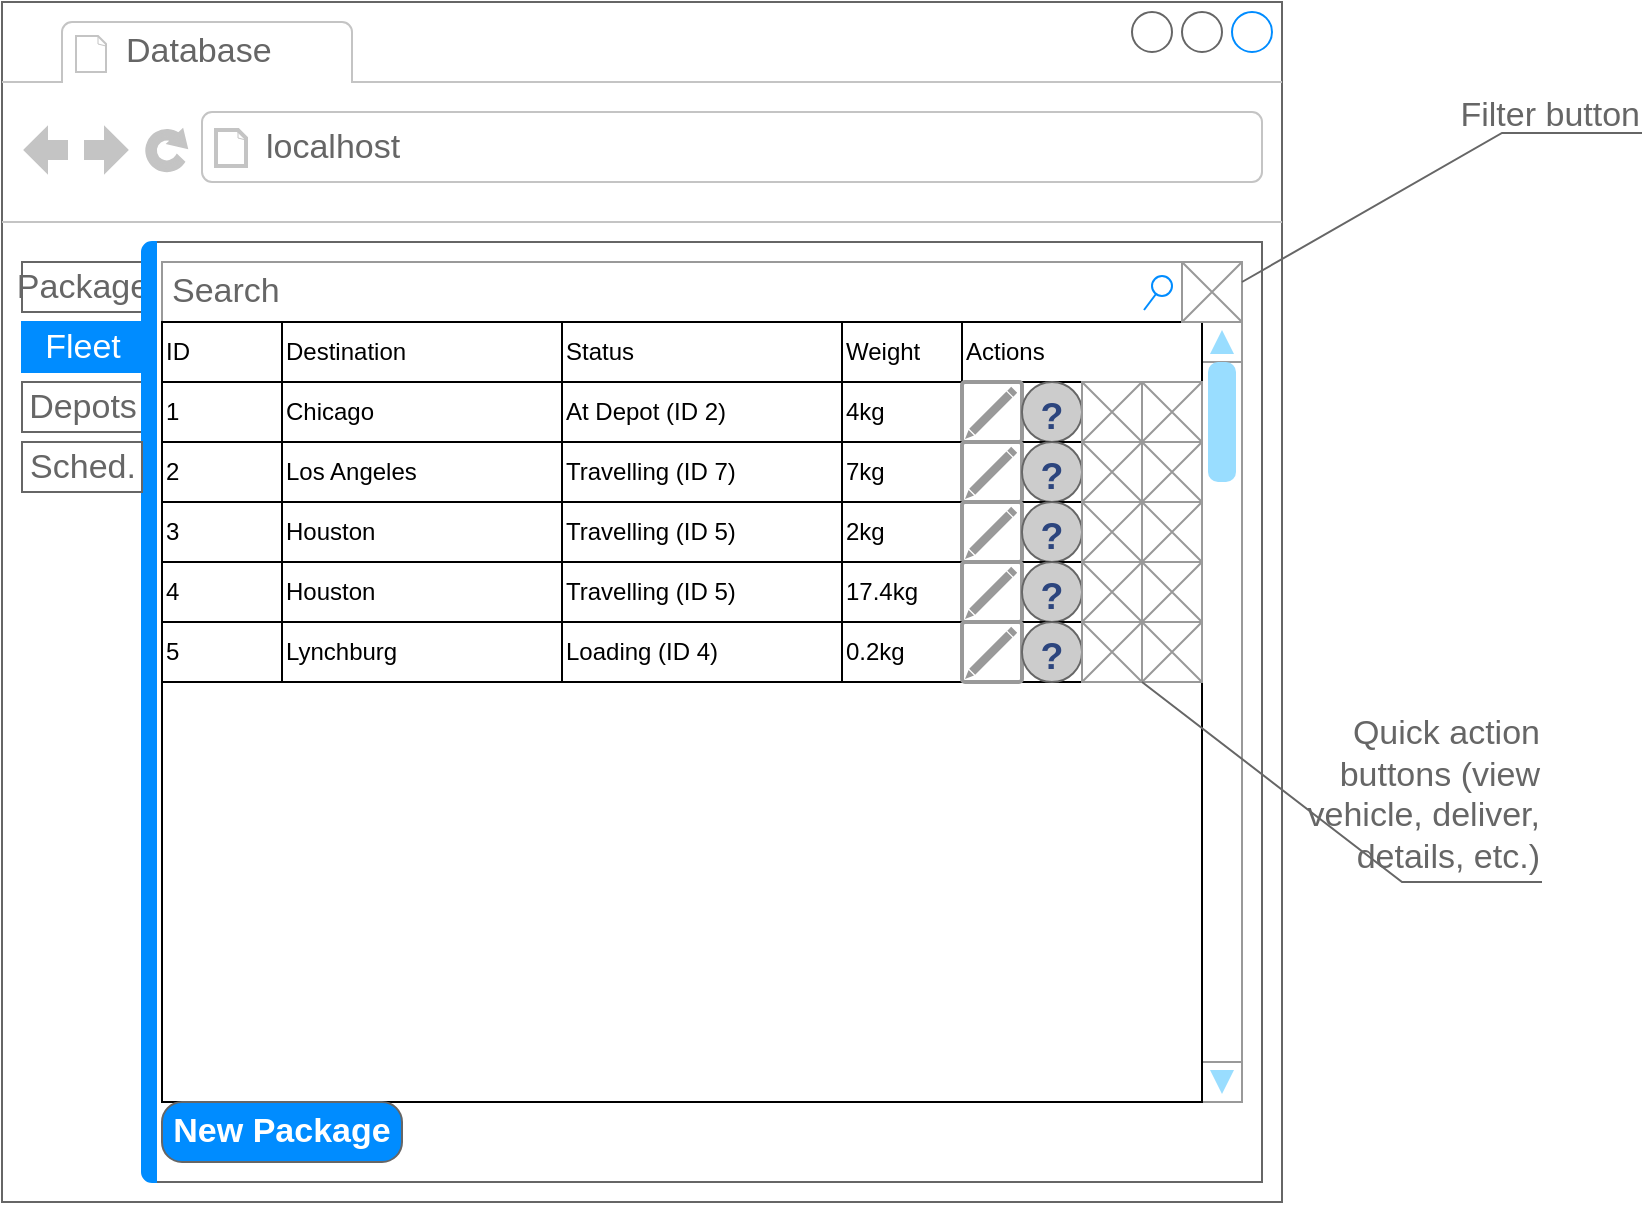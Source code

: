 <mxfile version="22.0.3" type="device" pages="3">
  <diagram id="MVOvD3UQL4Rj7kWN2qom" name="Homepage">
    <mxGraphModel dx="1562" dy="2137" grid="1" gridSize="10" guides="1" tooltips="1" connect="1" arrows="1" fold="1" page="1" pageScale="1" pageWidth="850" pageHeight="1100" math="0" shadow="0">
      <root>
        <mxCell id="0" />
        <mxCell id="1" parent="0" />
        <mxCell id="10" value="" style="strokeWidth=1;shadow=0;dashed=0;align=center;html=1;shape=mxgraph.mockup.containers.browserWindow;rSize=0;strokeColor=#666666;strokeColor2=#008cff;strokeColor3=#c4c4c4;mainText=,;recursiveResize=0;" parent="1" vertex="1">
          <mxGeometry x="40" y="-70" width="640" height="600" as="geometry" />
        </mxCell>
        <mxCell id="11" value="Database" style="strokeWidth=1;shadow=0;dashed=0;align=center;html=1;shape=mxgraph.mockup.containers.anchor;fontSize=17;fontColor=#666666;align=left;" parent="10" vertex="1">
          <mxGeometry x="60" y="12" width="110" height="26" as="geometry" />
        </mxCell>
        <mxCell id="12" value="localhost" style="strokeWidth=1;shadow=0;dashed=0;align=center;html=1;shape=mxgraph.mockup.containers.anchor;rSize=0;fontSize=17;fontColor=#666666;align=left;" parent="10" vertex="1">
          <mxGeometry x="130" y="60" width="250" height="26" as="geometry" />
        </mxCell>
        <mxCell id="4" value="" style="strokeWidth=1;shadow=0;dashed=0;align=center;html=1;shape=mxgraph.mockup.containers.marginRect2;rectMarginLeft=67;strokeColor=#666666;gradientColor=none;" parent="10" vertex="1">
          <mxGeometry x="10" y="120" width="620" height="470" as="geometry" />
        </mxCell>
        <mxCell id="5" value="Package" style="strokeColor=inherit;fillColor=inherit;gradientColor=inherit;strokeWidth=1;shadow=0;dashed=0;align=center;html=1;shape=mxgraph.mockup.containers.rrect;rSize=0;fontSize=17;fontColor=#666666;" parent="4" vertex="1">
          <mxGeometry width="60" height="25" relative="1" as="geometry">
            <mxPoint y="10" as="offset" />
          </mxGeometry>
        </mxCell>
        <mxCell id="6" value="Fleet" style="strokeWidth=1;shadow=0;dashed=0;align=center;html=1;shape=mxgraph.mockup.containers.rrect;rSize=0;fontSize=17;fontColor=#ffffff;strokeColor=#008cff;fillColor=#008cff;" parent="4" vertex="1">
          <mxGeometry width="60" height="25" relative="1" as="geometry">
            <mxPoint y="40" as="offset" />
          </mxGeometry>
        </mxCell>
        <mxCell id="7" value="Depots" style="strokeColor=inherit;fillColor=inherit;gradientColor=inherit;strokeWidth=1;shadow=0;dashed=0;align=center;html=1;shape=mxgraph.mockup.containers.rrect;rSize=0;fontSize=17;fontColor=#666666;" parent="4" vertex="1">
          <mxGeometry width="60" height="25" relative="1" as="geometry">
            <mxPoint y="70" as="offset" />
          </mxGeometry>
        </mxCell>
        <mxCell id="8" value="" style="strokeWidth=1;shadow=0;dashed=0;align=center;html=1;shape=mxgraph.mockup.containers.leftButton;rSize=5;strokeColor=#008cff;fillColor=#008cff;resizeHeight=1;movable=0;deletable=0;" parent="4" vertex="1">
          <mxGeometry width="7" height="470" relative="1" as="geometry">
            <mxPoint x="60" as="offset" />
          </mxGeometry>
        </mxCell>
        <mxCell id="13" value="Search" style="strokeWidth=1;shadow=0;dashed=0;align=center;html=1;shape=mxgraph.mockup.forms.searchBox;strokeColor=#999999;mainText=;strokeColor2=#008cff;fontColor=#666666;fontSize=17;align=left;spacingLeft=3;" parent="4" vertex="1">
          <mxGeometry x="70" y="10" width="510" height="30" as="geometry" />
        </mxCell>
        <mxCell id="14" value="" style="verticalLabelPosition=bottom;shadow=0;dashed=0;align=center;html=1;verticalAlign=top;strokeWidth=1;shape=mxgraph.mockup.navigation.scrollBar;strokeColor=#999999;barPos=100;fillColor2=#99ddff;strokeColor2=none;direction=north;" parent="4" vertex="1">
          <mxGeometry x="590" y="40" width="20" height="390" as="geometry" />
        </mxCell>
        <mxCell id="64" value="" style="swimlane;whiteSpace=wrap;html=1;startSize=0;" parent="4" vertex="1">
          <mxGeometry x="70" y="40" width="520" height="390" as="geometry">
            <mxRectangle x="70" y="40" width="50" height="40" as="alternateBounds" />
          </mxGeometry>
        </mxCell>
        <mxCell id="66" value="" style="swimlane;horizontal=0;whiteSpace=wrap;html=1;startSize=0;" parent="64" vertex="1">
          <mxGeometry width="520" height="30" as="geometry" />
        </mxCell>
        <mxCell id="67" value="ID" style="rounded=0;whiteSpace=wrap;html=1;align=left;" parent="66" vertex="1">
          <mxGeometry width="60" height="30" as="geometry" />
        </mxCell>
        <mxCell id="68" value="Destination" style="rounded=0;whiteSpace=wrap;html=1;align=left;" parent="66" vertex="1">
          <mxGeometry x="60" width="140" height="30" as="geometry" />
        </mxCell>
        <mxCell id="69" value="Status" style="rounded=0;whiteSpace=wrap;html=1;align=left;" parent="66" vertex="1">
          <mxGeometry x="200" width="140" height="30" as="geometry" />
        </mxCell>
        <mxCell id="70" value="Weight" style="rounded=0;whiteSpace=wrap;html=1;align=left;" parent="66" vertex="1">
          <mxGeometry x="340" width="60" height="30" as="geometry" />
        </mxCell>
        <mxCell id="71" value="Actions" style="rounded=0;whiteSpace=wrap;html=1;align=left;" parent="66" vertex="1">
          <mxGeometry x="400" width="120" height="30" as="geometry" />
        </mxCell>
        <mxCell id="72" value="" style="swimlane;horizontal=0;whiteSpace=wrap;html=1;startSize=0;" parent="64" vertex="1">
          <mxGeometry y="30" width="520" height="30" as="geometry" />
        </mxCell>
        <mxCell id="73" value="1" style="rounded=0;whiteSpace=wrap;html=1;align=left;" parent="72" vertex="1">
          <mxGeometry width="60" height="30" as="geometry" />
        </mxCell>
        <mxCell id="74" value="Chicago" style="rounded=0;whiteSpace=wrap;html=1;align=left;" parent="72" vertex="1">
          <mxGeometry x="60" width="140" height="30" as="geometry" />
        </mxCell>
        <mxCell id="75" value="At Depot (ID 2)" style="rounded=0;whiteSpace=wrap;html=1;align=left;" parent="72" vertex="1">
          <mxGeometry x="200" width="140" height="30" as="geometry" />
        </mxCell>
        <mxCell id="76" value="4kg" style="rounded=0;whiteSpace=wrap;html=1;align=left;" parent="72" vertex="1">
          <mxGeometry x="340" width="60" height="30" as="geometry" />
        </mxCell>
        <mxCell id="77" value="" style="rounded=0;whiteSpace=wrap;html=1;align=left;" parent="72" vertex="1">
          <mxGeometry x="400" width="120" height="30" as="geometry" />
        </mxCell>
        <mxCell id="78" value="" style="strokeColor=#999999;verticalLabelPosition=bottom;shadow=0;dashed=0;verticalAlign=top;strokeWidth=2;html=1;shape=mxgraph.mockup.misc.editIcon;" parent="72" vertex="1">
          <mxGeometry x="400" width="30" height="30" as="geometry" />
        </mxCell>
        <mxCell id="79" value="" style="verticalLabelPosition=bottom;shadow=0;dashed=0;align=center;html=1;verticalAlign=top;strokeWidth=1;shape=mxgraph.mockup.misc.help_icon;" parent="72" vertex="1">
          <mxGeometry x="430" width="30" height="30" as="geometry" />
        </mxCell>
        <mxCell id="80" value="" style="verticalLabelPosition=bottom;shadow=0;dashed=0;align=center;html=1;verticalAlign=top;strokeWidth=1;shape=mxgraph.mockup.graphics.simpleIcon;strokeColor=#999999;" parent="72" vertex="1">
          <mxGeometry x="460" width="30" height="30" as="geometry" />
        </mxCell>
        <mxCell id="81" value="" style="verticalLabelPosition=bottom;shadow=0;dashed=0;align=center;html=1;verticalAlign=top;strokeWidth=1;shape=mxgraph.mockup.graphics.simpleIcon;strokeColor=#999999;" parent="72" vertex="1">
          <mxGeometry x="490" width="30" height="30" as="geometry" />
        </mxCell>
        <mxCell id="82" value="" style="swimlane;horizontal=0;whiteSpace=wrap;html=1;startSize=0;" parent="64" vertex="1">
          <mxGeometry y="60" width="520" height="30" as="geometry" />
        </mxCell>
        <mxCell id="83" value="2" style="rounded=0;whiteSpace=wrap;html=1;align=left;" parent="82" vertex="1">
          <mxGeometry width="60" height="30" as="geometry" />
        </mxCell>
        <mxCell id="84" value="Los Angeles" style="rounded=0;whiteSpace=wrap;html=1;align=left;" parent="82" vertex="1">
          <mxGeometry x="60" width="140" height="30" as="geometry" />
        </mxCell>
        <mxCell id="85" value="Travelling (ID 7)" style="rounded=0;whiteSpace=wrap;html=1;align=left;" parent="82" vertex="1">
          <mxGeometry x="200" width="140" height="30" as="geometry" />
        </mxCell>
        <mxCell id="86" value="7kg" style="rounded=0;whiteSpace=wrap;html=1;align=left;" parent="82" vertex="1">
          <mxGeometry x="340" width="60" height="30" as="geometry" />
        </mxCell>
        <mxCell id="87" value="" style="rounded=0;whiteSpace=wrap;html=1;align=left;" parent="82" vertex="1">
          <mxGeometry x="400" width="120" height="30" as="geometry" />
        </mxCell>
        <mxCell id="88" value="" style="strokeColor=#999999;verticalLabelPosition=bottom;shadow=0;dashed=0;verticalAlign=top;strokeWidth=2;html=1;shape=mxgraph.mockup.misc.editIcon;" parent="82" vertex="1">
          <mxGeometry x="400" width="30" height="30" as="geometry" />
        </mxCell>
        <mxCell id="89" value="" style="verticalLabelPosition=bottom;shadow=0;dashed=0;align=center;html=1;verticalAlign=top;strokeWidth=1;shape=mxgraph.mockup.misc.help_icon;" parent="82" vertex="1">
          <mxGeometry x="430" width="30" height="30" as="geometry" />
        </mxCell>
        <mxCell id="90" value="" style="verticalLabelPosition=bottom;shadow=0;dashed=0;align=center;html=1;verticalAlign=top;strokeWidth=1;shape=mxgraph.mockup.graphics.simpleIcon;strokeColor=#999999;" parent="82" vertex="1">
          <mxGeometry x="460" width="30" height="30" as="geometry" />
        </mxCell>
        <mxCell id="91" value="" style="verticalLabelPosition=bottom;shadow=0;dashed=0;align=center;html=1;verticalAlign=top;strokeWidth=1;shape=mxgraph.mockup.graphics.simpleIcon;strokeColor=#999999;" parent="82" vertex="1">
          <mxGeometry x="490" width="30" height="30" as="geometry" />
        </mxCell>
        <mxCell id="92" value="" style="swimlane;horizontal=0;whiteSpace=wrap;html=1;startSize=0;" parent="64" vertex="1">
          <mxGeometry y="90" width="520" height="30" as="geometry" />
        </mxCell>
        <mxCell id="93" value="3" style="rounded=0;whiteSpace=wrap;html=1;align=left;" parent="92" vertex="1">
          <mxGeometry width="60" height="30" as="geometry" />
        </mxCell>
        <mxCell id="94" value="Houston" style="rounded=0;whiteSpace=wrap;html=1;align=left;" parent="92" vertex="1">
          <mxGeometry x="60" width="140" height="30" as="geometry" />
        </mxCell>
        <mxCell id="95" value="Travelling (ID 5)" style="rounded=0;whiteSpace=wrap;html=1;align=left;" parent="92" vertex="1">
          <mxGeometry x="200" width="140" height="30" as="geometry" />
        </mxCell>
        <mxCell id="96" value="2kg" style="rounded=0;whiteSpace=wrap;html=1;align=left;" parent="92" vertex="1">
          <mxGeometry x="340" width="60" height="30" as="geometry" />
        </mxCell>
        <mxCell id="97" value="" style="rounded=0;whiteSpace=wrap;html=1;align=left;" parent="92" vertex="1">
          <mxGeometry x="400" width="120" height="30" as="geometry" />
        </mxCell>
        <mxCell id="98" value="" style="strokeColor=#999999;verticalLabelPosition=bottom;shadow=0;dashed=0;verticalAlign=top;strokeWidth=2;html=1;shape=mxgraph.mockup.misc.editIcon;" parent="92" vertex="1">
          <mxGeometry x="400" width="30" height="30" as="geometry" />
        </mxCell>
        <mxCell id="99" value="" style="verticalLabelPosition=bottom;shadow=0;dashed=0;align=center;html=1;verticalAlign=top;strokeWidth=1;shape=mxgraph.mockup.misc.help_icon;" parent="92" vertex="1">
          <mxGeometry x="430" width="30" height="30" as="geometry" />
        </mxCell>
        <mxCell id="100" value="" style="verticalLabelPosition=bottom;shadow=0;dashed=0;align=center;html=1;verticalAlign=top;strokeWidth=1;shape=mxgraph.mockup.graphics.simpleIcon;strokeColor=#999999;" parent="92" vertex="1">
          <mxGeometry x="460" width="30" height="30" as="geometry" />
        </mxCell>
        <mxCell id="101" value="" style="verticalLabelPosition=bottom;shadow=0;dashed=0;align=center;html=1;verticalAlign=top;strokeWidth=1;shape=mxgraph.mockup.graphics.simpleIcon;strokeColor=#999999;" parent="92" vertex="1">
          <mxGeometry x="490" width="30" height="30" as="geometry" />
        </mxCell>
        <mxCell id="102" value="" style="swimlane;horizontal=0;whiteSpace=wrap;html=1;startSize=0;" parent="64" vertex="1">
          <mxGeometry y="120" width="520" height="30" as="geometry" />
        </mxCell>
        <mxCell id="103" value="4" style="rounded=0;whiteSpace=wrap;html=1;align=left;" parent="102" vertex="1">
          <mxGeometry width="60" height="30" as="geometry" />
        </mxCell>
        <mxCell id="104" value="Houston" style="rounded=0;whiteSpace=wrap;html=1;align=left;" parent="102" vertex="1">
          <mxGeometry x="60" width="140" height="30" as="geometry" />
        </mxCell>
        <mxCell id="105" value="Travelling (ID 5)" style="rounded=0;whiteSpace=wrap;html=1;align=left;" parent="102" vertex="1">
          <mxGeometry x="200" width="140" height="30" as="geometry" />
        </mxCell>
        <mxCell id="106" value="17.4kg" style="rounded=0;whiteSpace=wrap;html=1;align=left;" parent="102" vertex="1">
          <mxGeometry x="340" width="60" height="30" as="geometry" />
        </mxCell>
        <mxCell id="107" value="" style="rounded=0;whiteSpace=wrap;html=1;align=left;" parent="102" vertex="1">
          <mxGeometry x="400" width="120" height="30" as="geometry" />
        </mxCell>
        <mxCell id="108" value="" style="strokeColor=#999999;verticalLabelPosition=bottom;shadow=0;dashed=0;verticalAlign=top;strokeWidth=2;html=1;shape=mxgraph.mockup.misc.editIcon;" parent="102" vertex="1">
          <mxGeometry x="400" width="30" height="30" as="geometry" />
        </mxCell>
        <mxCell id="109" value="" style="verticalLabelPosition=bottom;shadow=0;dashed=0;align=center;html=1;verticalAlign=top;strokeWidth=1;shape=mxgraph.mockup.misc.help_icon;" parent="102" vertex="1">
          <mxGeometry x="430" width="30" height="30" as="geometry" />
        </mxCell>
        <mxCell id="110" value="" style="verticalLabelPosition=bottom;shadow=0;dashed=0;align=center;html=1;verticalAlign=top;strokeWidth=1;shape=mxgraph.mockup.graphics.simpleIcon;strokeColor=#999999;" parent="102" vertex="1">
          <mxGeometry x="460" width="30" height="30" as="geometry" />
        </mxCell>
        <mxCell id="111" value="" style="verticalLabelPosition=bottom;shadow=0;dashed=0;align=center;html=1;verticalAlign=top;strokeWidth=1;shape=mxgraph.mockup.graphics.simpleIcon;strokeColor=#999999;" parent="102" vertex="1">
          <mxGeometry x="490" width="30" height="30" as="geometry" />
        </mxCell>
        <mxCell id="112" value="" style="swimlane;horizontal=0;whiteSpace=wrap;html=1;startSize=0;" parent="64" vertex="1">
          <mxGeometry y="150" width="520" height="30" as="geometry" />
        </mxCell>
        <mxCell id="113" value="5" style="rounded=0;whiteSpace=wrap;html=1;align=left;" parent="112" vertex="1">
          <mxGeometry width="60" height="30" as="geometry" />
        </mxCell>
        <mxCell id="114" value="Lynchburg" style="rounded=0;whiteSpace=wrap;html=1;align=left;" parent="112" vertex="1">
          <mxGeometry x="60" width="140" height="30" as="geometry" />
        </mxCell>
        <mxCell id="115" value="Loading (ID 4)" style="rounded=0;whiteSpace=wrap;html=1;align=left;" parent="112" vertex="1">
          <mxGeometry x="200" width="140" height="30" as="geometry" />
        </mxCell>
        <mxCell id="116" value="0.2kg" style="rounded=0;whiteSpace=wrap;html=1;align=left;" parent="112" vertex="1">
          <mxGeometry x="340" width="60" height="30" as="geometry" />
        </mxCell>
        <mxCell id="117" value="" style="rounded=0;whiteSpace=wrap;html=1;align=left;" parent="112" vertex="1">
          <mxGeometry x="400" width="120" height="30" as="geometry" />
        </mxCell>
        <mxCell id="118" value="" style="strokeColor=#999999;verticalLabelPosition=bottom;shadow=0;dashed=0;verticalAlign=top;strokeWidth=2;html=1;shape=mxgraph.mockup.misc.editIcon;" parent="112" vertex="1">
          <mxGeometry x="400" width="30" height="30" as="geometry" />
        </mxCell>
        <mxCell id="119" value="" style="verticalLabelPosition=bottom;shadow=0;dashed=0;align=center;html=1;verticalAlign=top;strokeWidth=1;shape=mxgraph.mockup.misc.help_icon;" parent="112" vertex="1">
          <mxGeometry x="430" width="30" height="30" as="geometry" />
        </mxCell>
        <mxCell id="120" value="" style="verticalLabelPosition=bottom;shadow=0;dashed=0;align=center;html=1;verticalAlign=top;strokeWidth=1;shape=mxgraph.mockup.graphics.simpleIcon;strokeColor=#999999;" parent="112" vertex="1">
          <mxGeometry x="460" width="30" height="30" as="geometry" />
        </mxCell>
        <mxCell id="121" value="" style="verticalLabelPosition=bottom;shadow=0;dashed=0;align=center;html=1;verticalAlign=top;strokeWidth=1;shape=mxgraph.mockup.graphics.simpleIcon;strokeColor=#999999;" parent="112" vertex="1">
          <mxGeometry x="490" width="30" height="30" as="geometry" />
        </mxCell>
        <mxCell id="122" value="Sched." style="strokeColor=inherit;fillColor=inherit;gradientColor=inherit;strokeWidth=1;shadow=0;dashed=0;align=center;html=1;shape=mxgraph.mockup.containers.rrect;rSize=0;fontSize=17;fontColor=#666666;" parent="4" vertex="1">
          <mxGeometry width="60" height="25" relative="1" as="geometry">
            <mxPoint y="100" as="offset" />
          </mxGeometry>
        </mxCell>
        <mxCell id="123" value="" style="verticalLabelPosition=bottom;shadow=0;dashed=0;align=center;html=1;verticalAlign=top;strokeWidth=1;shape=mxgraph.mockup.graphics.simpleIcon;strokeColor=#999999;" parent="4" vertex="1">
          <mxGeometry x="580" y="10" width="30" height="30" as="geometry" />
        </mxCell>
        <mxCell id="124" value="New Package" style="strokeWidth=1;shadow=0;dashed=0;align=center;html=1;shape=mxgraph.mockup.buttons.button;strokeColor=#666666;fontColor=#ffffff;mainText=;buttonStyle=round;fontSize=17;fontStyle=1;fillColor=#008cff;whiteSpace=wrap;" parent="4" vertex="1">
          <mxGeometry x="70" y="430" width="120" height="30" as="geometry" />
        </mxCell>
        <mxCell id="125" value="Filter button" style="strokeWidth=1;shadow=0;dashed=0;align=center;html=1;shape=mxgraph.mockup.text.callout;linkText=;textSize=17;textColor=#666666;callDir=NE;callStyle=line;fontSize=17;fontColor=#666666;align=right;verticalAlign=top;strokeColor=#666666;" parent="1" vertex="1">
          <mxGeometry x="660" y="-30" width="200" height="100" as="geometry" />
        </mxCell>
        <mxCell id="126" value="Quick action&lt;br&gt;buttons (view&lt;br&gt;vehicle, deliver,&lt;br&gt;details, etc.)" style="strokeWidth=1;shadow=0;dashed=0;align=center;html=1;shape=mxgraph.mockup.text.callout;linkText=;textSize=17;textColor=#666666;callDir=SE;callStyle=line;fontSize=17;fontColor=#666666;align=right;verticalAlign=bottom;strokeColor=#666666;" parent="1" vertex="1">
          <mxGeometry x="610" y="270" width="200" height="100" as="geometry" />
        </mxCell>
      </root>
    </mxGraphModel>
  </diagram>
  <diagram id="ln-Y8OEBfQ6bVGGXPl5J" name="Inspector">
    <mxGraphModel dx="1562" dy="2137" grid="1" gridSize="10" guides="1" tooltips="1" connect="1" arrows="1" fold="1" page="1" pageScale="1" pageWidth="850" pageHeight="1100" math="0" shadow="0">
      <root>
        <mxCell id="0" />
        <mxCell id="1" parent="0" />
        <mxCell id="8-3KG1eMXWI23I0QS4gd-1" value="" style="strokeWidth=1;shadow=0;dashed=0;align=center;html=1;shape=mxgraph.mockup.containers.browserWindow;rSize=0;strokeColor=#666666;strokeColor2=#008cff;strokeColor3=#c4c4c4;mainText=,;recursiveResize=0;" parent="1" vertex="1">
          <mxGeometry x="40" y="-70" width="640" height="600" as="geometry" />
        </mxCell>
        <mxCell id="8-3KG1eMXWI23I0QS4gd-2" value="Database" style="strokeWidth=1;shadow=0;dashed=0;align=center;html=1;shape=mxgraph.mockup.containers.anchor;fontSize=17;fontColor=#666666;align=left;" parent="8-3KG1eMXWI23I0QS4gd-1" vertex="1">
          <mxGeometry x="60" y="12" width="110" height="26" as="geometry" />
        </mxCell>
        <mxCell id="8-3KG1eMXWI23I0QS4gd-3" value="localhost" style="strokeWidth=1;shadow=0;dashed=0;align=center;html=1;shape=mxgraph.mockup.containers.anchor;rSize=0;fontSize=17;fontColor=#666666;align=left;" parent="8-3KG1eMXWI23I0QS4gd-1" vertex="1">
          <mxGeometry x="130" y="60" width="250" height="26" as="geometry" />
        </mxCell>
        <mxCell id="8-3KG1eMXWI23I0QS4gd-4" value="" style="strokeWidth=1;shadow=0;dashed=0;align=center;html=1;shape=mxgraph.mockup.containers.marginRect2;rectMarginLeft=67;strokeColor=#666666;gradientColor=none;" parent="8-3KG1eMXWI23I0QS4gd-1" vertex="1">
          <mxGeometry x="10" y="120" width="620" height="470" as="geometry" />
        </mxCell>
        <mxCell id="8-3KG1eMXWI23I0QS4gd-5" value="Package" style="strokeColor=inherit;fillColor=inherit;gradientColor=inherit;strokeWidth=1;shadow=0;dashed=0;align=center;html=1;shape=mxgraph.mockup.containers.rrect;rSize=0;fontSize=17;fontColor=#666666;" parent="8-3KG1eMXWI23I0QS4gd-4" vertex="1">
          <mxGeometry width="60" height="25" relative="1" as="geometry">
            <mxPoint y="10" as="offset" />
          </mxGeometry>
        </mxCell>
        <mxCell id="8-3KG1eMXWI23I0QS4gd-6" value="Fleet" style="strokeWidth=1;shadow=0;dashed=0;align=center;html=1;shape=mxgraph.mockup.containers.rrect;rSize=0;fontSize=17;fontColor=#ffffff;strokeColor=#008cff;fillColor=#008cff;" parent="8-3KG1eMXWI23I0QS4gd-4" vertex="1">
          <mxGeometry width="60" height="25" relative="1" as="geometry">
            <mxPoint y="40" as="offset" />
          </mxGeometry>
        </mxCell>
        <mxCell id="8-3KG1eMXWI23I0QS4gd-7" value="Depots" style="strokeColor=inherit;fillColor=inherit;gradientColor=inherit;strokeWidth=1;shadow=0;dashed=0;align=center;html=1;shape=mxgraph.mockup.containers.rrect;rSize=0;fontSize=17;fontColor=#666666;" parent="8-3KG1eMXWI23I0QS4gd-4" vertex="1">
          <mxGeometry width="60" height="25" relative="1" as="geometry">
            <mxPoint y="70" as="offset" />
          </mxGeometry>
        </mxCell>
        <mxCell id="8-3KG1eMXWI23I0QS4gd-8" value="" style="strokeWidth=1;shadow=0;dashed=0;align=center;html=1;shape=mxgraph.mockup.containers.leftButton;rSize=5;strokeColor=#008cff;fillColor=#008cff;resizeHeight=1;movable=0;deletable=0;" parent="8-3KG1eMXWI23I0QS4gd-4" vertex="1">
          <mxGeometry width="7" height="470" relative="1" as="geometry">
            <mxPoint x="60" as="offset" />
          </mxGeometry>
        </mxCell>
        <mxCell id="8-3KG1eMXWI23I0QS4gd-9" value="Search" style="strokeWidth=1;shadow=0;dashed=0;align=center;html=1;shape=mxgraph.mockup.forms.searchBox;strokeColor=#999999;mainText=;strokeColor2=#008cff;fontColor=#666666;fontSize=17;align=left;spacingLeft=3;" parent="8-3KG1eMXWI23I0QS4gd-4" vertex="1">
          <mxGeometry x="70" y="10" width="510" height="30" as="geometry" />
        </mxCell>
        <mxCell id="8-3KG1eMXWI23I0QS4gd-10" value="" style="verticalLabelPosition=bottom;shadow=0;dashed=0;align=center;html=1;verticalAlign=top;strokeWidth=1;shape=mxgraph.mockup.navigation.scrollBar;strokeColor=#999999;barPos=100;fillColor2=#99ddff;strokeColor2=none;direction=north;" parent="8-3KG1eMXWI23I0QS4gd-4" vertex="1">
          <mxGeometry x="590" y="40" width="20" height="390" as="geometry" />
        </mxCell>
        <mxCell id="8-3KG1eMXWI23I0QS4gd-11" value="" style="swimlane;whiteSpace=wrap;html=1;startSize=0;" parent="8-3KG1eMXWI23I0QS4gd-4" vertex="1">
          <mxGeometry x="70" y="40" width="520" height="390" as="geometry">
            <mxRectangle x="70" y="40" width="50" height="40" as="alternateBounds" />
          </mxGeometry>
        </mxCell>
        <mxCell id="8-3KG1eMXWI23I0QS4gd-12" value="" style="swimlane;horizontal=0;whiteSpace=wrap;html=1;startSize=0;" parent="8-3KG1eMXWI23I0QS4gd-11" vertex="1">
          <mxGeometry width="520" height="30" as="geometry" />
        </mxCell>
        <mxCell id="8-3KG1eMXWI23I0QS4gd-13" value="ID" style="rounded=0;whiteSpace=wrap;html=1;align=left;" parent="8-3KG1eMXWI23I0QS4gd-12" vertex="1">
          <mxGeometry width="60" height="30" as="geometry" />
        </mxCell>
        <mxCell id="8-3KG1eMXWI23I0QS4gd-14" value="Destination" style="rounded=0;whiteSpace=wrap;html=1;align=left;" parent="8-3KG1eMXWI23I0QS4gd-12" vertex="1">
          <mxGeometry x="60" width="140" height="30" as="geometry" />
        </mxCell>
        <mxCell id="8-3KG1eMXWI23I0QS4gd-15" value="Status" style="rounded=0;whiteSpace=wrap;html=1;align=left;" parent="8-3KG1eMXWI23I0QS4gd-12" vertex="1">
          <mxGeometry x="200" width="140" height="30" as="geometry" />
        </mxCell>
        <mxCell id="8-3KG1eMXWI23I0QS4gd-16" value="Weight" style="rounded=0;whiteSpace=wrap;html=1;align=left;" parent="8-3KG1eMXWI23I0QS4gd-12" vertex="1">
          <mxGeometry x="340" width="60" height="30" as="geometry" />
        </mxCell>
        <mxCell id="8-3KG1eMXWI23I0QS4gd-17" value="Actions" style="rounded=0;whiteSpace=wrap;html=1;align=left;" parent="8-3KG1eMXWI23I0QS4gd-12" vertex="1">
          <mxGeometry x="400" width="120" height="30" as="geometry" />
        </mxCell>
        <mxCell id="8-3KG1eMXWI23I0QS4gd-18" value="" style="swimlane;horizontal=0;whiteSpace=wrap;html=1;startSize=0;" parent="8-3KG1eMXWI23I0QS4gd-11" vertex="1">
          <mxGeometry y="30" width="520" height="30" as="geometry" />
        </mxCell>
        <mxCell id="8-3KG1eMXWI23I0QS4gd-19" value="1" style="rounded=0;whiteSpace=wrap;html=1;align=left;" parent="8-3KG1eMXWI23I0QS4gd-18" vertex="1">
          <mxGeometry width="60" height="30" as="geometry" />
        </mxCell>
        <mxCell id="8-3KG1eMXWI23I0QS4gd-20" value="Chicago" style="rounded=0;whiteSpace=wrap;html=1;align=left;" parent="8-3KG1eMXWI23I0QS4gd-18" vertex="1">
          <mxGeometry x="60" width="140" height="30" as="geometry" />
        </mxCell>
        <mxCell id="8-3KG1eMXWI23I0QS4gd-21" value="At Depot (ID 2)" style="rounded=0;whiteSpace=wrap;html=1;align=left;" parent="8-3KG1eMXWI23I0QS4gd-18" vertex="1">
          <mxGeometry x="200" width="140" height="30" as="geometry" />
        </mxCell>
        <mxCell id="8-3KG1eMXWI23I0QS4gd-22" value="4kg" style="rounded=0;whiteSpace=wrap;html=1;align=left;" parent="8-3KG1eMXWI23I0QS4gd-18" vertex="1">
          <mxGeometry x="340" width="60" height="30" as="geometry" />
        </mxCell>
        <mxCell id="8-3KG1eMXWI23I0QS4gd-23" value="" style="rounded=0;whiteSpace=wrap;html=1;align=left;" parent="8-3KG1eMXWI23I0QS4gd-18" vertex="1">
          <mxGeometry x="400" width="120" height="30" as="geometry" />
        </mxCell>
        <mxCell id="8-3KG1eMXWI23I0QS4gd-24" value="" style="strokeColor=#999999;verticalLabelPosition=bottom;shadow=0;dashed=0;verticalAlign=top;strokeWidth=2;html=1;shape=mxgraph.mockup.misc.editIcon;" parent="8-3KG1eMXWI23I0QS4gd-18" vertex="1">
          <mxGeometry x="400" width="30" height="30" as="geometry" />
        </mxCell>
        <mxCell id="8-3KG1eMXWI23I0QS4gd-25" value="" style="verticalLabelPosition=bottom;shadow=0;dashed=0;align=center;html=1;verticalAlign=top;strokeWidth=1;shape=mxgraph.mockup.misc.help_icon;" parent="8-3KG1eMXWI23I0QS4gd-18" vertex="1">
          <mxGeometry x="430" width="30" height="30" as="geometry" />
        </mxCell>
        <mxCell id="8-3KG1eMXWI23I0QS4gd-26" value="" style="verticalLabelPosition=bottom;shadow=0;dashed=0;align=center;html=1;verticalAlign=top;strokeWidth=1;shape=mxgraph.mockup.graphics.simpleIcon;strokeColor=#999999;" parent="8-3KG1eMXWI23I0QS4gd-18" vertex="1">
          <mxGeometry x="460" width="30" height="30" as="geometry" />
        </mxCell>
        <mxCell id="8-3KG1eMXWI23I0QS4gd-27" value="" style="verticalLabelPosition=bottom;shadow=0;dashed=0;align=center;html=1;verticalAlign=top;strokeWidth=1;shape=mxgraph.mockup.graphics.simpleIcon;strokeColor=#999999;" parent="8-3KG1eMXWI23I0QS4gd-18" vertex="1">
          <mxGeometry x="490" width="30" height="30" as="geometry" />
        </mxCell>
        <mxCell id="8-3KG1eMXWI23I0QS4gd-28" value="" style="swimlane;horizontal=0;whiteSpace=wrap;html=1;startSize=0;" parent="8-3KG1eMXWI23I0QS4gd-11" vertex="1">
          <mxGeometry y="60" width="520" height="30" as="geometry" />
        </mxCell>
        <mxCell id="8-3KG1eMXWI23I0QS4gd-29" value="2" style="rounded=0;whiteSpace=wrap;html=1;align=left;" parent="8-3KG1eMXWI23I0QS4gd-28" vertex="1">
          <mxGeometry width="60" height="30" as="geometry" />
        </mxCell>
        <mxCell id="8-3KG1eMXWI23I0QS4gd-30" value="Los Angeles" style="rounded=0;whiteSpace=wrap;html=1;align=left;" parent="8-3KG1eMXWI23I0QS4gd-28" vertex="1">
          <mxGeometry x="60" width="140" height="30" as="geometry" />
        </mxCell>
        <mxCell id="8-3KG1eMXWI23I0QS4gd-31" value="Travelling (ID 7)" style="rounded=0;whiteSpace=wrap;html=1;align=left;" parent="8-3KG1eMXWI23I0QS4gd-28" vertex="1">
          <mxGeometry x="200" width="140" height="30" as="geometry" />
        </mxCell>
        <mxCell id="8-3KG1eMXWI23I0QS4gd-32" value="7kg" style="rounded=0;whiteSpace=wrap;html=1;align=left;" parent="8-3KG1eMXWI23I0QS4gd-28" vertex="1">
          <mxGeometry x="340" width="60" height="30" as="geometry" />
        </mxCell>
        <mxCell id="8-3KG1eMXWI23I0QS4gd-33" value="" style="rounded=0;whiteSpace=wrap;html=1;align=left;" parent="8-3KG1eMXWI23I0QS4gd-28" vertex="1">
          <mxGeometry x="400" width="120" height="30" as="geometry" />
        </mxCell>
        <mxCell id="8-3KG1eMXWI23I0QS4gd-34" value="" style="strokeColor=#999999;verticalLabelPosition=bottom;shadow=0;dashed=0;verticalAlign=top;strokeWidth=2;html=1;shape=mxgraph.mockup.misc.editIcon;" parent="8-3KG1eMXWI23I0QS4gd-28" vertex="1">
          <mxGeometry x="400" width="30" height="30" as="geometry" />
        </mxCell>
        <mxCell id="8-3KG1eMXWI23I0QS4gd-35" value="" style="verticalLabelPosition=bottom;shadow=0;dashed=0;align=center;html=1;verticalAlign=top;strokeWidth=1;shape=mxgraph.mockup.misc.help_icon;" parent="8-3KG1eMXWI23I0QS4gd-28" vertex="1">
          <mxGeometry x="430" width="30" height="30" as="geometry" />
        </mxCell>
        <mxCell id="8-3KG1eMXWI23I0QS4gd-36" value="" style="verticalLabelPosition=bottom;shadow=0;dashed=0;align=center;html=1;verticalAlign=top;strokeWidth=1;shape=mxgraph.mockup.graphics.simpleIcon;strokeColor=#999999;" parent="8-3KG1eMXWI23I0QS4gd-28" vertex="1">
          <mxGeometry x="460" width="30" height="30" as="geometry" />
        </mxCell>
        <mxCell id="8-3KG1eMXWI23I0QS4gd-37" value="" style="verticalLabelPosition=bottom;shadow=0;dashed=0;align=center;html=1;verticalAlign=top;strokeWidth=1;shape=mxgraph.mockup.graphics.simpleIcon;strokeColor=#999999;" parent="8-3KG1eMXWI23I0QS4gd-28" vertex="1">
          <mxGeometry x="490" width="30" height="30" as="geometry" />
        </mxCell>
        <mxCell id="8-3KG1eMXWI23I0QS4gd-38" value="" style="swimlane;horizontal=0;whiteSpace=wrap;html=1;startSize=0;" parent="8-3KG1eMXWI23I0QS4gd-11" vertex="1">
          <mxGeometry y="90" width="520" height="30" as="geometry" />
        </mxCell>
        <mxCell id="8-3KG1eMXWI23I0QS4gd-39" value="3" style="rounded=0;whiteSpace=wrap;html=1;align=left;" parent="8-3KG1eMXWI23I0QS4gd-38" vertex="1">
          <mxGeometry width="60" height="30" as="geometry" />
        </mxCell>
        <mxCell id="8-3KG1eMXWI23I0QS4gd-40" value="Houston" style="rounded=0;whiteSpace=wrap;html=1;align=left;" parent="8-3KG1eMXWI23I0QS4gd-38" vertex="1">
          <mxGeometry x="60" width="140" height="30" as="geometry" />
        </mxCell>
        <mxCell id="8-3KG1eMXWI23I0QS4gd-41" value="Travelling (ID 5)" style="rounded=0;whiteSpace=wrap;html=1;align=left;" parent="8-3KG1eMXWI23I0QS4gd-38" vertex="1">
          <mxGeometry x="200" width="140" height="30" as="geometry" />
        </mxCell>
        <mxCell id="8-3KG1eMXWI23I0QS4gd-42" value="2kg" style="rounded=0;whiteSpace=wrap;html=1;align=left;" parent="8-3KG1eMXWI23I0QS4gd-38" vertex="1">
          <mxGeometry x="340" width="60" height="30" as="geometry" />
        </mxCell>
        <mxCell id="8-3KG1eMXWI23I0QS4gd-43" value="" style="rounded=0;whiteSpace=wrap;html=1;align=left;" parent="8-3KG1eMXWI23I0QS4gd-38" vertex="1">
          <mxGeometry x="400" width="120" height="30" as="geometry" />
        </mxCell>
        <mxCell id="8-3KG1eMXWI23I0QS4gd-44" value="" style="strokeColor=#999999;verticalLabelPosition=bottom;shadow=0;dashed=0;verticalAlign=top;strokeWidth=2;html=1;shape=mxgraph.mockup.misc.editIcon;" parent="8-3KG1eMXWI23I0QS4gd-38" vertex="1">
          <mxGeometry x="400" width="30" height="30" as="geometry" />
        </mxCell>
        <mxCell id="8-3KG1eMXWI23I0QS4gd-45" value="" style="verticalLabelPosition=bottom;shadow=0;dashed=0;align=center;html=1;verticalAlign=top;strokeWidth=1;shape=mxgraph.mockup.misc.help_icon;" parent="8-3KG1eMXWI23I0QS4gd-38" vertex="1">
          <mxGeometry x="430" width="30" height="30" as="geometry" />
        </mxCell>
        <mxCell id="8-3KG1eMXWI23I0QS4gd-46" value="" style="verticalLabelPosition=bottom;shadow=0;dashed=0;align=center;html=1;verticalAlign=top;strokeWidth=1;shape=mxgraph.mockup.graphics.simpleIcon;strokeColor=#999999;" parent="8-3KG1eMXWI23I0QS4gd-38" vertex="1">
          <mxGeometry x="460" width="30" height="30" as="geometry" />
        </mxCell>
        <mxCell id="8-3KG1eMXWI23I0QS4gd-47" value="" style="verticalLabelPosition=bottom;shadow=0;dashed=0;align=center;html=1;verticalAlign=top;strokeWidth=1;shape=mxgraph.mockup.graphics.simpleIcon;strokeColor=#999999;" parent="8-3KG1eMXWI23I0QS4gd-38" vertex="1">
          <mxGeometry x="490" width="30" height="30" as="geometry" />
        </mxCell>
        <mxCell id="8-3KG1eMXWI23I0QS4gd-48" value="" style="swimlane;horizontal=0;whiteSpace=wrap;html=1;startSize=0;" parent="8-3KG1eMXWI23I0QS4gd-11" vertex="1">
          <mxGeometry y="120" width="520" height="30" as="geometry" />
        </mxCell>
        <mxCell id="8-3KG1eMXWI23I0QS4gd-49" value="4" style="rounded=0;whiteSpace=wrap;html=1;align=left;" parent="8-3KG1eMXWI23I0QS4gd-48" vertex="1">
          <mxGeometry width="60" height="30" as="geometry" />
        </mxCell>
        <mxCell id="8-3KG1eMXWI23I0QS4gd-50" value="Houston" style="rounded=0;whiteSpace=wrap;html=1;align=left;" parent="8-3KG1eMXWI23I0QS4gd-48" vertex="1">
          <mxGeometry x="60" width="140" height="30" as="geometry" />
        </mxCell>
        <mxCell id="8-3KG1eMXWI23I0QS4gd-51" value="Travelling (ID 5)" style="rounded=0;whiteSpace=wrap;html=1;align=left;" parent="8-3KG1eMXWI23I0QS4gd-48" vertex="1">
          <mxGeometry x="200" width="140" height="30" as="geometry" />
        </mxCell>
        <mxCell id="8-3KG1eMXWI23I0QS4gd-52" value="17.4kg" style="rounded=0;whiteSpace=wrap;html=1;align=left;" parent="8-3KG1eMXWI23I0QS4gd-48" vertex="1">
          <mxGeometry x="340" width="60" height="30" as="geometry" />
        </mxCell>
        <mxCell id="8-3KG1eMXWI23I0QS4gd-53" value="" style="rounded=0;whiteSpace=wrap;html=1;align=left;" parent="8-3KG1eMXWI23I0QS4gd-48" vertex="1">
          <mxGeometry x="400" width="120" height="30" as="geometry" />
        </mxCell>
        <mxCell id="8-3KG1eMXWI23I0QS4gd-54" value="" style="strokeColor=#999999;verticalLabelPosition=bottom;shadow=0;dashed=0;verticalAlign=top;strokeWidth=2;html=1;shape=mxgraph.mockup.misc.editIcon;" parent="8-3KG1eMXWI23I0QS4gd-48" vertex="1">
          <mxGeometry x="400" width="30" height="30" as="geometry" />
        </mxCell>
        <mxCell id="8-3KG1eMXWI23I0QS4gd-55" value="" style="verticalLabelPosition=bottom;shadow=0;dashed=0;align=center;html=1;verticalAlign=top;strokeWidth=1;shape=mxgraph.mockup.misc.help_icon;" parent="8-3KG1eMXWI23I0QS4gd-48" vertex="1">
          <mxGeometry x="430" width="30" height="30" as="geometry" />
        </mxCell>
        <mxCell id="8-3KG1eMXWI23I0QS4gd-56" value="" style="verticalLabelPosition=bottom;shadow=0;dashed=0;align=center;html=1;verticalAlign=top;strokeWidth=1;shape=mxgraph.mockup.graphics.simpleIcon;strokeColor=#999999;" parent="8-3KG1eMXWI23I0QS4gd-48" vertex="1">
          <mxGeometry x="460" width="30" height="30" as="geometry" />
        </mxCell>
        <mxCell id="8-3KG1eMXWI23I0QS4gd-57" value="" style="verticalLabelPosition=bottom;shadow=0;dashed=0;align=center;html=1;verticalAlign=top;strokeWidth=1;shape=mxgraph.mockup.graphics.simpleIcon;strokeColor=#999999;" parent="8-3KG1eMXWI23I0QS4gd-48" vertex="1">
          <mxGeometry x="490" width="30" height="30" as="geometry" />
        </mxCell>
        <mxCell id="8-3KG1eMXWI23I0QS4gd-58" value="" style="swimlane;horizontal=0;whiteSpace=wrap;html=1;startSize=0;" parent="8-3KG1eMXWI23I0QS4gd-11" vertex="1">
          <mxGeometry y="150" width="520" height="30" as="geometry" />
        </mxCell>
        <mxCell id="8-3KG1eMXWI23I0QS4gd-59" value="5" style="rounded=0;whiteSpace=wrap;html=1;align=left;" parent="8-3KG1eMXWI23I0QS4gd-58" vertex="1">
          <mxGeometry width="60" height="30" as="geometry" />
        </mxCell>
        <mxCell id="8-3KG1eMXWI23I0QS4gd-60" value="Lynchburg" style="rounded=0;whiteSpace=wrap;html=1;align=left;" parent="8-3KG1eMXWI23I0QS4gd-58" vertex="1">
          <mxGeometry x="60" width="140" height="30" as="geometry" />
        </mxCell>
        <mxCell id="8-3KG1eMXWI23I0QS4gd-61" value="Loading (ID 4)" style="rounded=0;whiteSpace=wrap;html=1;align=left;" parent="8-3KG1eMXWI23I0QS4gd-58" vertex="1">
          <mxGeometry x="200" width="140" height="30" as="geometry" />
        </mxCell>
        <mxCell id="8-3KG1eMXWI23I0QS4gd-62" value="0.2kg" style="rounded=0;whiteSpace=wrap;html=1;align=left;" parent="8-3KG1eMXWI23I0QS4gd-58" vertex="1">
          <mxGeometry x="340" width="60" height="30" as="geometry" />
        </mxCell>
        <mxCell id="8-3KG1eMXWI23I0QS4gd-63" value="" style="rounded=0;whiteSpace=wrap;html=1;align=left;" parent="8-3KG1eMXWI23I0QS4gd-58" vertex="1">
          <mxGeometry x="400" width="120" height="30" as="geometry" />
        </mxCell>
        <mxCell id="8-3KG1eMXWI23I0QS4gd-64" value="" style="strokeColor=#999999;verticalLabelPosition=bottom;shadow=0;dashed=0;verticalAlign=top;strokeWidth=2;html=1;shape=mxgraph.mockup.misc.editIcon;" parent="8-3KG1eMXWI23I0QS4gd-58" vertex="1">
          <mxGeometry x="400" width="30" height="30" as="geometry" />
        </mxCell>
        <mxCell id="8-3KG1eMXWI23I0QS4gd-65" value="" style="verticalLabelPosition=bottom;shadow=0;dashed=0;align=center;html=1;verticalAlign=top;strokeWidth=1;shape=mxgraph.mockup.misc.help_icon;" parent="8-3KG1eMXWI23I0QS4gd-58" vertex="1">
          <mxGeometry x="430" width="30" height="30" as="geometry" />
        </mxCell>
        <mxCell id="8-3KG1eMXWI23I0QS4gd-66" value="" style="verticalLabelPosition=bottom;shadow=0;dashed=0;align=center;html=1;verticalAlign=top;strokeWidth=1;shape=mxgraph.mockup.graphics.simpleIcon;strokeColor=#999999;" parent="8-3KG1eMXWI23I0QS4gd-58" vertex="1">
          <mxGeometry x="460" width="30" height="30" as="geometry" />
        </mxCell>
        <mxCell id="8-3KG1eMXWI23I0QS4gd-67" value="" style="verticalLabelPosition=bottom;shadow=0;dashed=0;align=center;html=1;verticalAlign=top;strokeWidth=1;shape=mxgraph.mockup.graphics.simpleIcon;strokeColor=#999999;" parent="8-3KG1eMXWI23I0QS4gd-58" vertex="1">
          <mxGeometry x="490" width="30" height="30" as="geometry" />
        </mxCell>
        <mxCell id="8-3KG1eMXWI23I0QS4gd-73" value="" style="shape=mxgraph.mockup.containers.marginRect;rectMarginTop=10;strokeColor=#666666;strokeWidth=1;dashed=0;rounded=1;arcSize=5;recursiveResize=0;" parent="8-3KG1eMXWI23I0QS4gd-11" vertex="1">
          <mxGeometry x="90" y="30" width="360" height="300" as="geometry" />
        </mxCell>
        <mxCell id="8-3KG1eMXWI23I0QS4gd-74" value="Package" style="shape=rect;strokeColor=none;fillColor=#008cff;strokeWidth=1;dashed=0;rounded=1;arcSize=20;fontColor=#ffffff;fontSize=17;spacing=2;spacingTop=-2;align=left;autosize=1;spacingLeft=4;resizeWidth=0;resizeHeight=0;perimeter=none;" parent="8-3KG1eMXWI23I0QS4gd-73" vertex="1">
          <mxGeometry x="5" width="90" height="30" as="geometry" />
        </mxCell>
        <mxCell id="8-3KG1eMXWI23I0QS4gd-75" value="" style="verticalLabelPosition=bottom;shadow=0;dashed=0;align=center;html=1;verticalAlign=top;strokeWidth=1;shape=mxgraph.mockup.graphics.simpleIcon;strokeColor=#999999;" parent="8-3KG1eMXWI23I0QS4gd-73" vertex="1">
          <mxGeometry x="320" y="20" width="30" height="30" as="geometry" />
        </mxCell>
        <mxCell id="8-3KG1eMXWI23I0QS4gd-76" value="ID 0" style="text;html=1;strokeColor=none;fillColor=none;align=left;verticalAlign=middle;whiteSpace=wrap;rounded=0;fontStyle=3" parent="8-3KG1eMXWI23I0QS4gd-73" vertex="1">
          <mxGeometry x="10" y="40" width="30" height="20" as="geometry" />
        </mxCell>
        <mxCell id="8-3KG1eMXWI23I0QS4gd-78" value="Category: Electronics&lt;br&gt;Destination Address: 3201 S State St.&lt;br&gt;Chicago, IL 60616&lt;br&gt;Destination Depot: Chicago (ID 1)" style="text;html=1;strokeColor=none;fillColor=none;align=left;verticalAlign=middle;whiteSpace=wrap;rounded=0;" parent="8-3KG1eMXWI23I0QS4gd-73" vertex="1">
          <mxGeometry x="10" y="60" width="340" height="60" as="geometry" />
        </mxCell>
        <mxCell id="8-3KG1eMXWI23I0QS4gd-80" value="" style="verticalLabelPosition=bottom;shadow=0;dashed=0;align=center;html=1;verticalAlign=top;strokeWidth=1;shape=mxgraph.mockup.misc.progressBar;fillColor=#cccccc;strokeColor=none;fillColor2=#99ddff;barPos=40;" parent="8-3KG1eMXWI23I0QS4gd-73" vertex="1">
          <mxGeometry x="10" y="140" width="340" height="20" as="geometry" />
        </mxCell>
        <mxCell id="8-3KG1eMXWI23I0QS4gd-81" value="Status: Waiting at Pittsburgh Depot (ID 2)" style="text;html=1;strokeColor=none;fillColor=none;align=center;verticalAlign=middle;whiteSpace=wrap;rounded=0;" parent="8-3KG1eMXWI23I0QS4gd-73" vertex="1">
          <mxGeometry x="10" y="120" width="340" height="20" as="geometry" />
        </mxCell>
        <mxCell id="8-3KG1eMXWI23I0QS4gd-83" value="" style="strokeWidth=1;shadow=0;dashed=0;align=center;html=1;shape=mxgraph.mockup.text.rrect;rSize=0;strokeColor=#666666;" parent="8-3KG1eMXWI23I0QS4gd-73" vertex="1">
          <mxGeometry x="10" y="260" width="340" height="25" as="geometry" />
        </mxCell>
        <mxCell id="8-3KG1eMXWI23I0QS4gd-84" value="Assign to" style="strokeColor=inherit;fillColor=inherit;gradientColor=inherit;strokeWidth=1;shadow=0;dashed=0;align=center;html=1;shape=mxgraph.mockup.text.rrect;rSize=0;fontSize=17;fontColor=#0000ff;" parent="8-3KG1eMXWI23I0QS4gd-83" vertex="1">
          <mxGeometry x="85" width="85" height="25" as="geometry" />
        </mxCell>
        <mxCell id="8-3KG1eMXWI23I0QS4gd-85" value="View TT" style="strokeColor=inherit;fillColor=inherit;gradientColor=inherit;strokeWidth=1;shadow=0;dashed=0;align=center;html=1;shape=mxgraph.mockup.text.rrect;rSize=0;fontSize=17;fontColor=#0000ff;" parent="8-3KG1eMXWI23I0QS4gd-83" vertex="1">
          <mxGeometry x="170" width="85" height="25" as="geometry" />
        </mxCell>
        <mxCell id="8-3KG1eMXWI23I0QS4gd-86" value="View Veh." style="strokeColor=inherit;fillColor=inherit;gradientColor=inherit;strokeWidth=1;shadow=0;dashed=0;align=center;html=1;shape=mxgraph.mockup.text.rrect;rSize=0;fontSize=17;fontColor=#0000ff;" parent="8-3KG1eMXWI23I0QS4gd-83" vertex="1">
          <mxGeometry x="255.0" width="85" height="25" as="geometry" />
        </mxCell>
        <mxCell id="8-3KG1eMXWI23I0QS4gd-87" value="Deliver" style="strokeWidth=1;shadow=0;dashed=0;align=center;html=1;shape=mxgraph.mockup.text.rrect;rSize=0;fontSize=17;fontColor=#ffffff;fillColor=#008cff;strokeColor=#008cff;" parent="8-3KG1eMXWI23I0QS4gd-83" vertex="1">
          <mxGeometry width="85" height="25" as="geometry" />
        </mxCell>
        <mxCell id="8-3KG1eMXWI23I0QS4gd-68" value="Sched." style="strokeColor=inherit;fillColor=inherit;gradientColor=inherit;strokeWidth=1;shadow=0;dashed=0;align=center;html=1;shape=mxgraph.mockup.containers.rrect;rSize=0;fontSize=17;fontColor=#666666;" parent="8-3KG1eMXWI23I0QS4gd-4" vertex="1">
          <mxGeometry width="60" height="25" relative="1" as="geometry">
            <mxPoint y="100" as="offset" />
          </mxGeometry>
        </mxCell>
        <mxCell id="8-3KG1eMXWI23I0QS4gd-69" value="" style="verticalLabelPosition=bottom;shadow=0;dashed=0;align=center;html=1;verticalAlign=top;strokeWidth=1;shape=mxgraph.mockup.graphics.simpleIcon;strokeColor=#999999;" parent="8-3KG1eMXWI23I0QS4gd-4" vertex="1">
          <mxGeometry x="580" y="10" width="30" height="30" as="geometry" />
        </mxCell>
        <mxCell id="8-3KG1eMXWI23I0QS4gd-70" value="New Package" style="strokeWidth=1;shadow=0;dashed=0;align=center;html=1;shape=mxgraph.mockup.buttons.button;strokeColor=#666666;fontColor=#ffffff;mainText=;buttonStyle=round;fontSize=17;fontStyle=1;fillColor=#008cff;whiteSpace=wrap;" parent="8-3KG1eMXWI23I0QS4gd-4" vertex="1">
          <mxGeometry x="70" y="430" width="120" height="30" as="geometry" />
        </mxCell>
        <mxCell id="8-3KG1eMXWI23I0QS4gd-88" value="Preferably popup, can&lt;br&gt;be separate webpage&lt;br&gt;if time doesn&#39;t allow" style="strokeWidth=1;shadow=0;dashed=0;align=center;html=1;shape=mxgraph.mockup.text.callout;linkText=;textSize=17;textColor=#666666;callDir=NE;callStyle=line;fontSize=17;fontColor=#666666;align=right;verticalAlign=top;strokeColor=#666666;" parent="1" vertex="1">
          <mxGeometry x="300" y="-40" width="550" height="180" as="geometry" />
        </mxCell>
        <mxCell id="8-3KG1eMXWI23I0QS4gd-89" value="Range from target&lt;br&gt;depot" style="strokeWidth=1;shadow=0;dashed=0;align=center;html=1;shape=mxgraph.mockup.text.callout;linkText=;textSize=17;textColor=#666666;callDir=SE;callStyle=line;fontSize=17;fontColor=#666666;align=right;verticalAlign=bottom;strokeColor=#666666;" parent="1" vertex="1">
          <mxGeometry x="550" y="270" width="280" height="60" as="geometry" />
        </mxCell>
        <mxCell id="8-3KG1eMXWI23I0QS4gd-90" value="Controls based on&lt;br&gt;current state (in&lt;br&gt;vehicle, in depot)" style="strokeWidth=1;shadow=0;dashed=0;align=center;html=1;shape=mxgraph.mockup.text.callout;linkText=;textSize=17;textColor=#666666;callDir=SE;callStyle=line;fontSize=17;fontColor=#666666;align=right;verticalAlign=bottom;strokeColor=#666666;" parent="1" vertex="1">
          <mxGeometry x="560" y="400" width="270" height="100" as="geometry" />
        </mxCell>
      </root>
    </mxGraphModel>
  </diagram>
  <diagram id="d3ysQULw8rmgXCwBXvWM" name="New Item">
    <mxGraphModel dx="2412" dy="2137" grid="1" gridSize="10" guides="1" tooltips="1" connect="1" arrows="1" fold="1" page="1" pageScale="1" pageWidth="850" pageHeight="1100" math="0" shadow="0">
      <root>
        <mxCell id="0" />
        <mxCell id="1" parent="0" />
        <mxCell id="nMO0U-J_9I05WzN8LxVr-1" value="" style="strokeWidth=1;shadow=0;dashed=0;align=center;html=1;shape=mxgraph.mockup.containers.browserWindow;rSize=0;strokeColor=#666666;strokeColor2=#008cff;strokeColor3=#c4c4c4;mainText=,;recursiveResize=0;" parent="1" vertex="1">
          <mxGeometry x="40" y="-70" width="640" height="600" as="geometry" />
        </mxCell>
        <mxCell id="nMO0U-J_9I05WzN8LxVr-2" value="Database" style="strokeWidth=1;shadow=0;dashed=0;align=center;html=1;shape=mxgraph.mockup.containers.anchor;fontSize=17;fontColor=#666666;align=left;" parent="nMO0U-J_9I05WzN8LxVr-1" vertex="1">
          <mxGeometry x="60" y="12" width="110" height="26" as="geometry" />
        </mxCell>
        <mxCell id="nMO0U-J_9I05WzN8LxVr-3" value="localhost" style="strokeWidth=1;shadow=0;dashed=0;align=center;html=1;shape=mxgraph.mockup.containers.anchor;rSize=0;fontSize=17;fontColor=#666666;align=left;" parent="nMO0U-J_9I05WzN8LxVr-1" vertex="1">
          <mxGeometry x="130" y="60" width="250" height="26" as="geometry" />
        </mxCell>
        <mxCell id="nMO0U-J_9I05WzN8LxVr-4" value="" style="strokeWidth=1;shadow=0;dashed=0;align=center;html=1;shape=mxgraph.mockup.containers.marginRect2;rectMarginLeft=67;strokeColor=#666666;gradientColor=none;" parent="nMO0U-J_9I05WzN8LxVr-1" vertex="1">
          <mxGeometry x="10" y="120" width="620" height="470" as="geometry" />
        </mxCell>
        <mxCell id="nMO0U-J_9I05WzN8LxVr-5" value="Package" style="strokeColor=inherit;fillColor=inherit;gradientColor=inherit;strokeWidth=1;shadow=0;dashed=0;align=center;html=1;shape=mxgraph.mockup.containers.rrect;rSize=0;fontSize=17;fontColor=#666666;" parent="nMO0U-J_9I05WzN8LxVr-4" vertex="1">
          <mxGeometry width="60" height="25" relative="1" as="geometry">
            <mxPoint y="10" as="offset" />
          </mxGeometry>
        </mxCell>
        <mxCell id="nMO0U-J_9I05WzN8LxVr-6" value="Fleet" style="strokeWidth=1;shadow=0;dashed=0;align=center;html=1;shape=mxgraph.mockup.containers.rrect;rSize=0;fontSize=17;fontColor=#ffffff;strokeColor=#008cff;fillColor=#008cff;" parent="nMO0U-J_9I05WzN8LxVr-4" vertex="1">
          <mxGeometry width="60" height="25" relative="1" as="geometry">
            <mxPoint y="40" as="offset" />
          </mxGeometry>
        </mxCell>
        <mxCell id="nMO0U-J_9I05WzN8LxVr-7" value="Depots" style="strokeColor=inherit;fillColor=inherit;gradientColor=inherit;strokeWidth=1;shadow=0;dashed=0;align=center;html=1;shape=mxgraph.mockup.containers.rrect;rSize=0;fontSize=17;fontColor=#666666;" parent="nMO0U-J_9I05WzN8LxVr-4" vertex="1">
          <mxGeometry width="60" height="25" relative="1" as="geometry">
            <mxPoint y="70" as="offset" />
          </mxGeometry>
        </mxCell>
        <mxCell id="nMO0U-J_9I05WzN8LxVr-8" value="" style="strokeWidth=1;shadow=0;dashed=0;align=center;html=1;shape=mxgraph.mockup.containers.leftButton;rSize=5;strokeColor=#008cff;fillColor=#008cff;resizeHeight=1;movable=0;deletable=0;" parent="nMO0U-J_9I05WzN8LxVr-4" vertex="1">
          <mxGeometry width="7" height="470" relative="1" as="geometry">
            <mxPoint x="60" as="offset" />
          </mxGeometry>
        </mxCell>
        <mxCell id="nMO0U-J_9I05WzN8LxVr-9" value="Search" style="strokeWidth=1;shadow=0;dashed=0;align=center;html=1;shape=mxgraph.mockup.forms.searchBox;strokeColor=#999999;mainText=;strokeColor2=#008cff;fontColor=#666666;fontSize=17;align=left;spacingLeft=3;" parent="nMO0U-J_9I05WzN8LxVr-4" vertex="1">
          <mxGeometry x="70" y="10" width="510" height="30" as="geometry" />
        </mxCell>
        <mxCell id="nMO0U-J_9I05WzN8LxVr-10" value="" style="verticalLabelPosition=bottom;shadow=0;dashed=0;align=center;html=1;verticalAlign=top;strokeWidth=1;shape=mxgraph.mockup.navigation.scrollBar;strokeColor=#999999;barPos=100;fillColor2=#99ddff;strokeColor2=none;direction=north;" parent="nMO0U-J_9I05WzN8LxVr-4" vertex="1">
          <mxGeometry x="590" y="40" width="20" height="390" as="geometry" />
        </mxCell>
        <mxCell id="nMO0U-J_9I05WzN8LxVr-11" value="" style="swimlane;whiteSpace=wrap;html=1;startSize=0;" parent="nMO0U-J_9I05WzN8LxVr-4" vertex="1">
          <mxGeometry x="70" y="40" width="520" height="390" as="geometry">
            <mxRectangle x="70" y="40" width="50" height="40" as="alternateBounds" />
          </mxGeometry>
        </mxCell>
        <mxCell id="nMO0U-J_9I05WzN8LxVr-12" value="" style="swimlane;horizontal=0;whiteSpace=wrap;html=1;startSize=0;" parent="nMO0U-J_9I05WzN8LxVr-11" vertex="1">
          <mxGeometry width="520" height="30" as="geometry" />
        </mxCell>
        <mxCell id="nMO0U-J_9I05WzN8LxVr-13" value="ID" style="rounded=0;whiteSpace=wrap;html=1;align=left;" parent="nMO0U-J_9I05WzN8LxVr-12" vertex="1">
          <mxGeometry width="60" height="30" as="geometry" />
        </mxCell>
        <mxCell id="nMO0U-J_9I05WzN8LxVr-14" value="Destination" style="rounded=0;whiteSpace=wrap;html=1;align=left;" parent="nMO0U-J_9I05WzN8LxVr-12" vertex="1">
          <mxGeometry x="60" width="140" height="30" as="geometry" />
        </mxCell>
        <mxCell id="nMO0U-J_9I05WzN8LxVr-15" value="Status" style="rounded=0;whiteSpace=wrap;html=1;align=left;" parent="nMO0U-J_9I05WzN8LxVr-12" vertex="1">
          <mxGeometry x="200" width="140" height="30" as="geometry" />
        </mxCell>
        <mxCell id="nMO0U-J_9I05WzN8LxVr-16" value="Weight" style="rounded=0;whiteSpace=wrap;html=1;align=left;" parent="nMO0U-J_9I05WzN8LxVr-12" vertex="1">
          <mxGeometry x="340" width="60" height="30" as="geometry" />
        </mxCell>
        <mxCell id="nMO0U-J_9I05WzN8LxVr-17" value="Actions" style="rounded=0;whiteSpace=wrap;html=1;align=left;" parent="nMO0U-J_9I05WzN8LxVr-12" vertex="1">
          <mxGeometry x="400" width="120" height="30" as="geometry" />
        </mxCell>
        <mxCell id="nMO0U-J_9I05WzN8LxVr-18" value="" style="swimlane;horizontal=0;whiteSpace=wrap;html=1;startSize=0;" parent="nMO0U-J_9I05WzN8LxVr-11" vertex="1">
          <mxGeometry y="30" width="520" height="30" as="geometry" />
        </mxCell>
        <mxCell id="nMO0U-J_9I05WzN8LxVr-19" value="1" style="rounded=0;whiteSpace=wrap;html=1;align=left;" parent="nMO0U-J_9I05WzN8LxVr-18" vertex="1">
          <mxGeometry width="60" height="30" as="geometry" />
        </mxCell>
        <mxCell id="nMO0U-J_9I05WzN8LxVr-20" value="Chicago" style="rounded=0;whiteSpace=wrap;html=1;align=left;" parent="nMO0U-J_9I05WzN8LxVr-18" vertex="1">
          <mxGeometry x="60" width="140" height="30" as="geometry" />
        </mxCell>
        <mxCell id="nMO0U-J_9I05WzN8LxVr-21" value="At Depot (ID 2)" style="rounded=0;whiteSpace=wrap;html=1;align=left;" parent="nMO0U-J_9I05WzN8LxVr-18" vertex="1">
          <mxGeometry x="200" width="140" height="30" as="geometry" />
        </mxCell>
        <mxCell id="nMO0U-J_9I05WzN8LxVr-22" value="4kg" style="rounded=0;whiteSpace=wrap;html=1;align=left;" parent="nMO0U-J_9I05WzN8LxVr-18" vertex="1">
          <mxGeometry x="340" width="60" height="30" as="geometry" />
        </mxCell>
        <mxCell id="nMO0U-J_9I05WzN8LxVr-23" value="" style="rounded=0;whiteSpace=wrap;html=1;align=left;" parent="nMO0U-J_9I05WzN8LxVr-18" vertex="1">
          <mxGeometry x="400" width="120" height="30" as="geometry" />
        </mxCell>
        <mxCell id="nMO0U-J_9I05WzN8LxVr-24" value="" style="strokeColor=#999999;verticalLabelPosition=bottom;shadow=0;dashed=0;verticalAlign=top;strokeWidth=2;html=1;shape=mxgraph.mockup.misc.editIcon;" parent="nMO0U-J_9I05WzN8LxVr-18" vertex="1">
          <mxGeometry x="400" width="30" height="30" as="geometry" />
        </mxCell>
        <mxCell id="nMO0U-J_9I05WzN8LxVr-25" value="" style="verticalLabelPosition=bottom;shadow=0;dashed=0;align=center;html=1;verticalAlign=top;strokeWidth=1;shape=mxgraph.mockup.misc.help_icon;" parent="nMO0U-J_9I05WzN8LxVr-18" vertex="1">
          <mxGeometry x="430" width="30" height="30" as="geometry" />
        </mxCell>
        <mxCell id="nMO0U-J_9I05WzN8LxVr-26" value="" style="verticalLabelPosition=bottom;shadow=0;dashed=0;align=center;html=1;verticalAlign=top;strokeWidth=1;shape=mxgraph.mockup.graphics.simpleIcon;strokeColor=#999999;" parent="nMO0U-J_9I05WzN8LxVr-18" vertex="1">
          <mxGeometry x="460" width="30" height="30" as="geometry" />
        </mxCell>
        <mxCell id="nMO0U-J_9I05WzN8LxVr-27" value="" style="verticalLabelPosition=bottom;shadow=0;dashed=0;align=center;html=1;verticalAlign=top;strokeWidth=1;shape=mxgraph.mockup.graphics.simpleIcon;strokeColor=#999999;" parent="nMO0U-J_9I05WzN8LxVr-18" vertex="1">
          <mxGeometry x="490" width="30" height="30" as="geometry" />
        </mxCell>
        <mxCell id="nMO0U-J_9I05WzN8LxVr-28" value="" style="swimlane;horizontal=0;whiteSpace=wrap;html=1;startSize=0;" parent="nMO0U-J_9I05WzN8LxVr-11" vertex="1">
          <mxGeometry y="60" width="520" height="30" as="geometry" />
        </mxCell>
        <mxCell id="nMO0U-J_9I05WzN8LxVr-29" value="2" style="rounded=0;whiteSpace=wrap;html=1;align=left;" parent="nMO0U-J_9I05WzN8LxVr-28" vertex="1">
          <mxGeometry width="60" height="30" as="geometry" />
        </mxCell>
        <mxCell id="nMO0U-J_9I05WzN8LxVr-30" value="Los Angeles" style="rounded=0;whiteSpace=wrap;html=1;align=left;" parent="nMO0U-J_9I05WzN8LxVr-28" vertex="1">
          <mxGeometry x="60" width="140" height="30" as="geometry" />
        </mxCell>
        <mxCell id="nMO0U-J_9I05WzN8LxVr-31" value="Travelling (ID 7)" style="rounded=0;whiteSpace=wrap;html=1;align=left;" parent="nMO0U-J_9I05WzN8LxVr-28" vertex="1">
          <mxGeometry x="200" width="140" height="30" as="geometry" />
        </mxCell>
        <mxCell id="nMO0U-J_9I05WzN8LxVr-32" value="7kg" style="rounded=0;whiteSpace=wrap;html=1;align=left;" parent="nMO0U-J_9I05WzN8LxVr-28" vertex="1">
          <mxGeometry x="340" width="60" height="30" as="geometry" />
        </mxCell>
        <mxCell id="nMO0U-J_9I05WzN8LxVr-33" value="" style="rounded=0;whiteSpace=wrap;html=1;align=left;" parent="nMO0U-J_9I05WzN8LxVr-28" vertex="1">
          <mxGeometry x="400" width="120" height="30" as="geometry" />
        </mxCell>
        <mxCell id="nMO0U-J_9I05WzN8LxVr-34" value="" style="strokeColor=#999999;verticalLabelPosition=bottom;shadow=0;dashed=0;verticalAlign=top;strokeWidth=2;html=1;shape=mxgraph.mockup.misc.editIcon;" parent="nMO0U-J_9I05WzN8LxVr-28" vertex="1">
          <mxGeometry x="400" width="30" height="30" as="geometry" />
        </mxCell>
        <mxCell id="nMO0U-J_9I05WzN8LxVr-35" value="" style="verticalLabelPosition=bottom;shadow=0;dashed=0;align=center;html=1;verticalAlign=top;strokeWidth=1;shape=mxgraph.mockup.misc.help_icon;" parent="nMO0U-J_9I05WzN8LxVr-28" vertex="1">
          <mxGeometry x="430" width="30" height="30" as="geometry" />
        </mxCell>
        <mxCell id="nMO0U-J_9I05WzN8LxVr-36" value="" style="verticalLabelPosition=bottom;shadow=0;dashed=0;align=center;html=1;verticalAlign=top;strokeWidth=1;shape=mxgraph.mockup.graphics.simpleIcon;strokeColor=#999999;" parent="nMO0U-J_9I05WzN8LxVr-28" vertex="1">
          <mxGeometry x="460" width="30" height="30" as="geometry" />
        </mxCell>
        <mxCell id="nMO0U-J_9I05WzN8LxVr-37" value="" style="verticalLabelPosition=bottom;shadow=0;dashed=0;align=center;html=1;verticalAlign=top;strokeWidth=1;shape=mxgraph.mockup.graphics.simpleIcon;strokeColor=#999999;" parent="nMO0U-J_9I05WzN8LxVr-28" vertex="1">
          <mxGeometry x="490" width="30" height="30" as="geometry" />
        </mxCell>
        <mxCell id="nMO0U-J_9I05WzN8LxVr-38" value="" style="swimlane;horizontal=0;whiteSpace=wrap;html=1;startSize=0;" parent="nMO0U-J_9I05WzN8LxVr-11" vertex="1">
          <mxGeometry y="90" width="520" height="30" as="geometry" />
        </mxCell>
        <mxCell id="nMO0U-J_9I05WzN8LxVr-39" value="3" style="rounded=0;whiteSpace=wrap;html=1;align=left;" parent="nMO0U-J_9I05WzN8LxVr-38" vertex="1">
          <mxGeometry width="60" height="30" as="geometry" />
        </mxCell>
        <mxCell id="nMO0U-J_9I05WzN8LxVr-40" value="Houston" style="rounded=0;whiteSpace=wrap;html=1;align=left;" parent="nMO0U-J_9I05WzN8LxVr-38" vertex="1">
          <mxGeometry x="60" width="140" height="30" as="geometry" />
        </mxCell>
        <mxCell id="nMO0U-J_9I05WzN8LxVr-41" value="Travelling (ID 5)" style="rounded=0;whiteSpace=wrap;html=1;align=left;" parent="nMO0U-J_9I05WzN8LxVr-38" vertex="1">
          <mxGeometry x="200" width="140" height="30" as="geometry" />
        </mxCell>
        <mxCell id="nMO0U-J_9I05WzN8LxVr-42" value="2kg" style="rounded=0;whiteSpace=wrap;html=1;align=left;" parent="nMO0U-J_9I05WzN8LxVr-38" vertex="1">
          <mxGeometry x="340" width="60" height="30" as="geometry" />
        </mxCell>
        <mxCell id="nMO0U-J_9I05WzN8LxVr-43" value="" style="rounded=0;whiteSpace=wrap;html=1;align=left;" parent="nMO0U-J_9I05WzN8LxVr-38" vertex="1">
          <mxGeometry x="400" width="120" height="30" as="geometry" />
        </mxCell>
        <mxCell id="nMO0U-J_9I05WzN8LxVr-44" value="" style="strokeColor=#999999;verticalLabelPosition=bottom;shadow=0;dashed=0;verticalAlign=top;strokeWidth=2;html=1;shape=mxgraph.mockup.misc.editIcon;" parent="nMO0U-J_9I05WzN8LxVr-38" vertex="1">
          <mxGeometry x="400" width="30" height="30" as="geometry" />
        </mxCell>
        <mxCell id="nMO0U-J_9I05WzN8LxVr-45" value="" style="verticalLabelPosition=bottom;shadow=0;dashed=0;align=center;html=1;verticalAlign=top;strokeWidth=1;shape=mxgraph.mockup.misc.help_icon;" parent="nMO0U-J_9I05WzN8LxVr-38" vertex="1">
          <mxGeometry x="430" width="30" height="30" as="geometry" />
        </mxCell>
        <mxCell id="nMO0U-J_9I05WzN8LxVr-46" value="" style="verticalLabelPosition=bottom;shadow=0;dashed=0;align=center;html=1;verticalAlign=top;strokeWidth=1;shape=mxgraph.mockup.graphics.simpleIcon;strokeColor=#999999;" parent="nMO0U-J_9I05WzN8LxVr-38" vertex="1">
          <mxGeometry x="460" width="30" height="30" as="geometry" />
        </mxCell>
        <mxCell id="nMO0U-J_9I05WzN8LxVr-47" value="" style="verticalLabelPosition=bottom;shadow=0;dashed=0;align=center;html=1;verticalAlign=top;strokeWidth=1;shape=mxgraph.mockup.graphics.simpleIcon;strokeColor=#999999;" parent="nMO0U-J_9I05WzN8LxVr-38" vertex="1">
          <mxGeometry x="490" width="30" height="30" as="geometry" />
        </mxCell>
        <mxCell id="nMO0U-J_9I05WzN8LxVr-48" value="" style="swimlane;horizontal=0;whiteSpace=wrap;html=1;startSize=0;" parent="nMO0U-J_9I05WzN8LxVr-11" vertex="1">
          <mxGeometry y="120" width="520" height="30" as="geometry" />
        </mxCell>
        <mxCell id="nMO0U-J_9I05WzN8LxVr-49" value="4" style="rounded=0;whiteSpace=wrap;html=1;align=left;" parent="nMO0U-J_9I05WzN8LxVr-48" vertex="1">
          <mxGeometry width="60" height="30" as="geometry" />
        </mxCell>
        <mxCell id="nMO0U-J_9I05WzN8LxVr-50" value="Houston" style="rounded=0;whiteSpace=wrap;html=1;align=left;" parent="nMO0U-J_9I05WzN8LxVr-48" vertex="1">
          <mxGeometry x="60" width="140" height="30" as="geometry" />
        </mxCell>
        <mxCell id="nMO0U-J_9I05WzN8LxVr-51" value="Travelling (ID 5)" style="rounded=0;whiteSpace=wrap;html=1;align=left;" parent="nMO0U-J_9I05WzN8LxVr-48" vertex="1">
          <mxGeometry x="200" width="140" height="30" as="geometry" />
        </mxCell>
        <mxCell id="nMO0U-J_9I05WzN8LxVr-52" value="17.4kg" style="rounded=0;whiteSpace=wrap;html=1;align=left;" parent="nMO0U-J_9I05WzN8LxVr-48" vertex="1">
          <mxGeometry x="340" width="60" height="30" as="geometry" />
        </mxCell>
        <mxCell id="nMO0U-J_9I05WzN8LxVr-53" value="" style="rounded=0;whiteSpace=wrap;html=1;align=left;" parent="nMO0U-J_9I05WzN8LxVr-48" vertex="1">
          <mxGeometry x="400" width="120" height="30" as="geometry" />
        </mxCell>
        <mxCell id="nMO0U-J_9I05WzN8LxVr-54" value="" style="strokeColor=#999999;verticalLabelPosition=bottom;shadow=0;dashed=0;verticalAlign=top;strokeWidth=2;html=1;shape=mxgraph.mockup.misc.editIcon;" parent="nMO0U-J_9I05WzN8LxVr-48" vertex="1">
          <mxGeometry x="400" width="30" height="30" as="geometry" />
        </mxCell>
        <mxCell id="nMO0U-J_9I05WzN8LxVr-55" value="" style="verticalLabelPosition=bottom;shadow=0;dashed=0;align=center;html=1;verticalAlign=top;strokeWidth=1;shape=mxgraph.mockup.misc.help_icon;" parent="nMO0U-J_9I05WzN8LxVr-48" vertex="1">
          <mxGeometry x="430" width="30" height="30" as="geometry" />
        </mxCell>
        <mxCell id="nMO0U-J_9I05WzN8LxVr-56" value="" style="verticalLabelPosition=bottom;shadow=0;dashed=0;align=center;html=1;verticalAlign=top;strokeWidth=1;shape=mxgraph.mockup.graphics.simpleIcon;strokeColor=#999999;" parent="nMO0U-J_9I05WzN8LxVr-48" vertex="1">
          <mxGeometry x="460" width="30" height="30" as="geometry" />
        </mxCell>
        <mxCell id="nMO0U-J_9I05WzN8LxVr-57" value="" style="verticalLabelPosition=bottom;shadow=0;dashed=0;align=center;html=1;verticalAlign=top;strokeWidth=1;shape=mxgraph.mockup.graphics.simpleIcon;strokeColor=#999999;" parent="nMO0U-J_9I05WzN8LxVr-48" vertex="1">
          <mxGeometry x="490" width="30" height="30" as="geometry" />
        </mxCell>
        <mxCell id="nMO0U-J_9I05WzN8LxVr-58" value="" style="swimlane;horizontal=0;whiteSpace=wrap;html=1;startSize=0;" parent="nMO0U-J_9I05WzN8LxVr-11" vertex="1">
          <mxGeometry y="150" width="520" height="30" as="geometry" />
        </mxCell>
        <mxCell id="nMO0U-J_9I05WzN8LxVr-59" value="5" style="rounded=0;whiteSpace=wrap;html=1;align=left;" parent="nMO0U-J_9I05WzN8LxVr-58" vertex="1">
          <mxGeometry width="60" height="30" as="geometry" />
        </mxCell>
        <mxCell id="nMO0U-J_9I05WzN8LxVr-60" value="Lynchburg" style="rounded=0;whiteSpace=wrap;html=1;align=left;" parent="nMO0U-J_9I05WzN8LxVr-58" vertex="1">
          <mxGeometry x="60" width="140" height="30" as="geometry" />
        </mxCell>
        <mxCell id="nMO0U-J_9I05WzN8LxVr-61" value="Loading (ID 4)" style="rounded=0;whiteSpace=wrap;html=1;align=left;" parent="nMO0U-J_9I05WzN8LxVr-58" vertex="1">
          <mxGeometry x="200" width="140" height="30" as="geometry" />
        </mxCell>
        <mxCell id="nMO0U-J_9I05WzN8LxVr-62" value="0.2kg" style="rounded=0;whiteSpace=wrap;html=1;align=left;" parent="nMO0U-J_9I05WzN8LxVr-58" vertex="1">
          <mxGeometry x="340" width="60" height="30" as="geometry" />
        </mxCell>
        <mxCell id="nMO0U-J_9I05WzN8LxVr-63" value="" style="rounded=0;whiteSpace=wrap;html=1;align=left;" parent="nMO0U-J_9I05WzN8LxVr-58" vertex="1">
          <mxGeometry x="400" width="120" height="30" as="geometry" />
        </mxCell>
        <mxCell id="nMO0U-J_9I05WzN8LxVr-64" value="" style="strokeColor=#999999;verticalLabelPosition=bottom;shadow=0;dashed=0;verticalAlign=top;strokeWidth=2;html=1;shape=mxgraph.mockup.misc.editIcon;" parent="nMO0U-J_9I05WzN8LxVr-58" vertex="1">
          <mxGeometry x="400" width="30" height="30" as="geometry" />
        </mxCell>
        <mxCell id="nMO0U-J_9I05WzN8LxVr-65" value="" style="verticalLabelPosition=bottom;shadow=0;dashed=0;align=center;html=1;verticalAlign=top;strokeWidth=1;shape=mxgraph.mockup.misc.help_icon;" parent="nMO0U-J_9I05WzN8LxVr-58" vertex="1">
          <mxGeometry x="430" width="30" height="30" as="geometry" />
        </mxCell>
        <mxCell id="nMO0U-J_9I05WzN8LxVr-66" value="" style="verticalLabelPosition=bottom;shadow=0;dashed=0;align=center;html=1;verticalAlign=top;strokeWidth=1;shape=mxgraph.mockup.graphics.simpleIcon;strokeColor=#999999;" parent="nMO0U-J_9I05WzN8LxVr-58" vertex="1">
          <mxGeometry x="460" width="30" height="30" as="geometry" />
        </mxCell>
        <mxCell id="nMO0U-J_9I05WzN8LxVr-67" value="" style="verticalLabelPosition=bottom;shadow=0;dashed=0;align=center;html=1;verticalAlign=top;strokeWidth=1;shape=mxgraph.mockup.graphics.simpleIcon;strokeColor=#999999;" parent="nMO0U-J_9I05WzN8LxVr-58" vertex="1">
          <mxGeometry x="490" width="30" height="30" as="geometry" />
        </mxCell>
        <mxCell id="nMO0U-J_9I05WzN8LxVr-68" value="" style="shape=mxgraph.mockup.containers.marginRect;rectMarginTop=10;strokeColor=#666666;strokeWidth=1;dashed=0;rounded=1;arcSize=5;recursiveResize=0;" parent="nMO0U-J_9I05WzN8LxVr-11" vertex="1">
          <mxGeometry x="90" y="30" width="360" height="300" as="geometry" />
        </mxCell>
        <mxCell id="nMO0U-J_9I05WzN8LxVr-69" value="New" style="shape=rect;strokeColor=none;fillColor=#008cff;strokeWidth=1;dashed=0;rounded=1;arcSize=20;fontColor=#ffffff;fontSize=17;spacing=2;spacingTop=-2;align=left;autosize=1;spacingLeft=4;resizeWidth=0;resizeHeight=0;perimeter=none;" parent="nMO0U-J_9I05WzN8LxVr-68" vertex="1">
          <mxGeometry x="5" width="60" height="30" as="geometry" />
        </mxCell>
        <mxCell id="nMO0U-J_9I05WzN8LxVr-70" value="" style="verticalLabelPosition=bottom;shadow=0;dashed=0;align=center;html=1;verticalAlign=top;strokeWidth=1;shape=mxgraph.mockup.graphics.simpleIcon;strokeColor=#999999;" parent="nMO0U-J_9I05WzN8LxVr-68" vertex="1">
          <mxGeometry x="320" y="20" width="30" height="30" as="geometry" />
        </mxCell>
        <mxCell id="nMO0U-J_9I05WzN8LxVr-83" value="Address" style="strokeWidth=1;shadow=0;dashed=0;align=center;html=1;shape=mxgraph.mockup.forms.pwField;strokeColor=#999999;mainText=;align=left;fontColor=#666666;fontSize=17;spacingLeft=3;" parent="nMO0U-J_9I05WzN8LxVr-68" vertex="1">
          <mxGeometry x="10" y="40" width="300" height="30" as="geometry" />
        </mxCell>
        <mxCell id="nMO0U-J_9I05WzN8LxVr-84" value="City" style="strokeWidth=1;shadow=0;dashed=0;align=center;html=1;shape=mxgraph.mockup.forms.pwField;strokeColor=#999999;mainText=;align=left;fontColor=#666666;fontSize=17;spacingLeft=3;" parent="nMO0U-J_9I05WzN8LxVr-68" vertex="1">
          <mxGeometry x="10" y="80" width="130" height="30" as="geometry" />
        </mxCell>
        <mxCell id="nMO0U-J_9I05WzN8LxVr-85" value="State" style="strokeWidth=1;shadow=0;dashed=0;align=center;html=1;shape=mxgraph.mockup.forms.comboBox;strokeColor=#999999;fillColor=#ddeeff;align=left;fillColor2=#aaddff;mainText=;fontColor=#666666;fontSize=17;spacingLeft=3;" parent="nMO0U-J_9I05WzN8LxVr-68" vertex="1">
          <mxGeometry x="150" y="80" width="90" height="30" as="geometry" />
        </mxCell>
        <mxCell id="nMO0U-J_9I05WzN8LxVr-86" value="ZIP" style="strokeWidth=1;shadow=0;dashed=0;align=center;html=1;shape=mxgraph.mockup.forms.pwField;strokeColor=#999999;mainText=;align=left;fontColor=#666666;fontSize=17;spacingLeft=3;" parent="nMO0U-J_9I05WzN8LxVr-68" vertex="1">
          <mxGeometry x="250" y="80" width="100" height="30" as="geometry" />
        </mxCell>
        <mxCell id="nMO0U-J_9I05WzN8LxVr-87" value="Category" style="strokeWidth=1;shadow=0;dashed=0;align=center;html=1;shape=mxgraph.mockup.forms.comboBox;strokeColor=#999999;fillColor=#ddeeff;align=left;fillColor2=#aaddff;mainText=;fontColor=#666666;fontSize=17;spacingLeft=3;" parent="nMO0U-J_9I05WzN8LxVr-68" vertex="1">
          <mxGeometry x="10" y="160" width="340" height="30" as="geometry" />
        </mxCell>
        <mxCell id="nMO0U-J_9I05WzN8LxVr-89" value="Source Depot" style="strokeWidth=1;shadow=0;dashed=0;align=center;html=1;shape=mxgraph.mockup.forms.comboBox;strokeColor=#999999;fillColor=#ddeeff;align=left;fillColor2=#aaddff;mainText=;fontColor=#666666;fontSize=17;spacingLeft=3;" parent="nMO0U-J_9I05WzN8LxVr-68" vertex="1">
          <mxGeometry x="10" y="120" width="170" height="30" as="geometry" />
        </mxCell>
        <mxCell id="nMO0U-J_9I05WzN8LxVr-90" value="Weight (kg)" style="strokeWidth=1;shadow=0;dashed=0;align=center;html=1;shape=mxgraph.mockup.forms.spinner;strokeColor=#999999;spinLayout=right;spinStyle=normal;adjStyle=triangle;fillColor=#aaddff;fontSize=17;fontColor=#666666;mainText=;html=1;overflow=fill;" parent="nMO0U-J_9I05WzN8LxVr-68" vertex="1">
          <mxGeometry x="10" y="200" width="170" height="30" as="geometry" />
        </mxCell>
        <mxCell id="nMO0U-J_9I05WzN8LxVr-91" value="Declared Value ($)" style="strokeWidth=1;shadow=0;dashed=0;align=center;html=1;shape=mxgraph.mockup.forms.spinner;strokeColor=#999999;spinLayout=right;spinStyle=normal;adjStyle=triangle;fillColor=#aaddff;fontSize=17;fontColor=#666666;mainText=;html=1;overflow=fill;" parent="nMO0U-J_9I05WzN8LxVr-68" vertex="1">
          <mxGeometry x="190" y="200" width="160" height="30" as="geometry" />
        </mxCell>
        <mxCell id="nMO0U-J_9I05WzN8LxVr-92" value="Target Depot" style="strokeWidth=1;shadow=0;dashed=0;align=center;html=1;shape=mxgraph.mockup.forms.comboBox;strokeColor=#999999;fillColor=#ddeeff;align=left;fillColor2=#aaddff;mainText=;fontColor=#666666;fontSize=17;spacingLeft=3;" parent="nMO0U-J_9I05WzN8LxVr-68" vertex="1">
          <mxGeometry x="190" y="120" width="160" height="30" as="geometry" />
        </mxCell>
        <mxCell id="nMO0U-J_9I05WzN8LxVr-93" value="Submit" style="strokeWidth=1;shadow=0;dashed=0;align=center;html=1;shape=mxgraph.mockup.buttons.button;strokeColor=#666666;fontColor=#ffffff;mainText=;buttonStyle=round;fontSize=17;fontStyle=1;fillColor=#008cff;whiteSpace=wrap;" parent="nMO0U-J_9I05WzN8LxVr-68" vertex="1">
          <mxGeometry x="200" y="260" width="150" height="30" as="geometry" />
        </mxCell>
        <mxCell id="nMO0U-J_9I05WzN8LxVr-94" value="" style="strokeColor=#999999;verticalLabelPosition=bottom;shadow=0;dashed=0;verticalAlign=top;strokeWidth=2;html=1;shape=mxgraph.mockup.misc.trashcanIcon;" parent="nMO0U-J_9I05WzN8LxVr-68" vertex="1">
          <mxGeometry x="160" y="260" width="30" height="30" as="geometry" />
        </mxCell>
        <mxCell id="nMO0U-J_9I05WzN8LxVr-80" value="Sched." style="strokeColor=inherit;fillColor=inherit;gradientColor=inherit;strokeWidth=1;shadow=0;dashed=0;align=center;html=1;shape=mxgraph.mockup.containers.rrect;rSize=0;fontSize=17;fontColor=#666666;" parent="nMO0U-J_9I05WzN8LxVr-4" vertex="1">
          <mxGeometry width="60" height="25" relative="1" as="geometry">
            <mxPoint y="100" as="offset" />
          </mxGeometry>
        </mxCell>
        <mxCell id="nMO0U-J_9I05WzN8LxVr-81" value="" style="verticalLabelPosition=bottom;shadow=0;dashed=0;align=center;html=1;verticalAlign=top;strokeWidth=1;shape=mxgraph.mockup.graphics.simpleIcon;strokeColor=#999999;" parent="nMO0U-J_9I05WzN8LxVr-4" vertex="1">
          <mxGeometry x="580" y="10" width="30" height="30" as="geometry" />
        </mxCell>
        <mxCell id="nMO0U-J_9I05WzN8LxVr-82" value="New Package" style="strokeWidth=1;shadow=0;dashed=0;align=center;html=1;shape=mxgraph.mockup.buttons.button;strokeColor=#666666;fontColor=#ffffff;mainText=;buttonStyle=round;fontSize=17;fontStyle=1;fillColor=#008cff;whiteSpace=wrap;" parent="nMO0U-J_9I05WzN8LxVr-4" vertex="1">
          <mxGeometry x="70" y="430" width="120" height="30" as="geometry" />
        </mxCell>
        <mxCell id="nMO0U-J_9I05WzN8LxVr-95" value="Again, this can&lt;br&gt;be a popup or&lt;br&gt;a standalone&lt;br&gt;page" style="strokeWidth=1;shadow=0;dashed=0;align=center;html=1;shape=mxgraph.mockup.text.callout;linkText=;textSize=17;textColor=#666666;callDir=SW;callStyle=line;fontSize=17;fontColor=#666666;align=left;verticalAlign=bottom;strokeColor=#666666;" parent="1" vertex="1">
          <mxGeometry x="-80" y="290" width="300" height="100" as="geometry" />
        </mxCell>
        <mxCell id="nMO0U-J_9I05WzN8LxVr-96" value="Clear form" style="strokeWidth=1;shadow=0;dashed=0;align=center;html=1;shape=mxgraph.mockup.text.callout;linkText=;textSize=17;textColor=#666666;callDir=SE;callStyle=line;fontSize=17;fontColor=#666666;align=right;verticalAlign=bottom;strokeColor=#666666;" parent="1" vertex="1">
          <mxGeometry x="390" y="410" width="270" height="170" as="geometry" />
        </mxCell>
      </root>
    </mxGraphModel>
  </diagram>
</mxfile>
